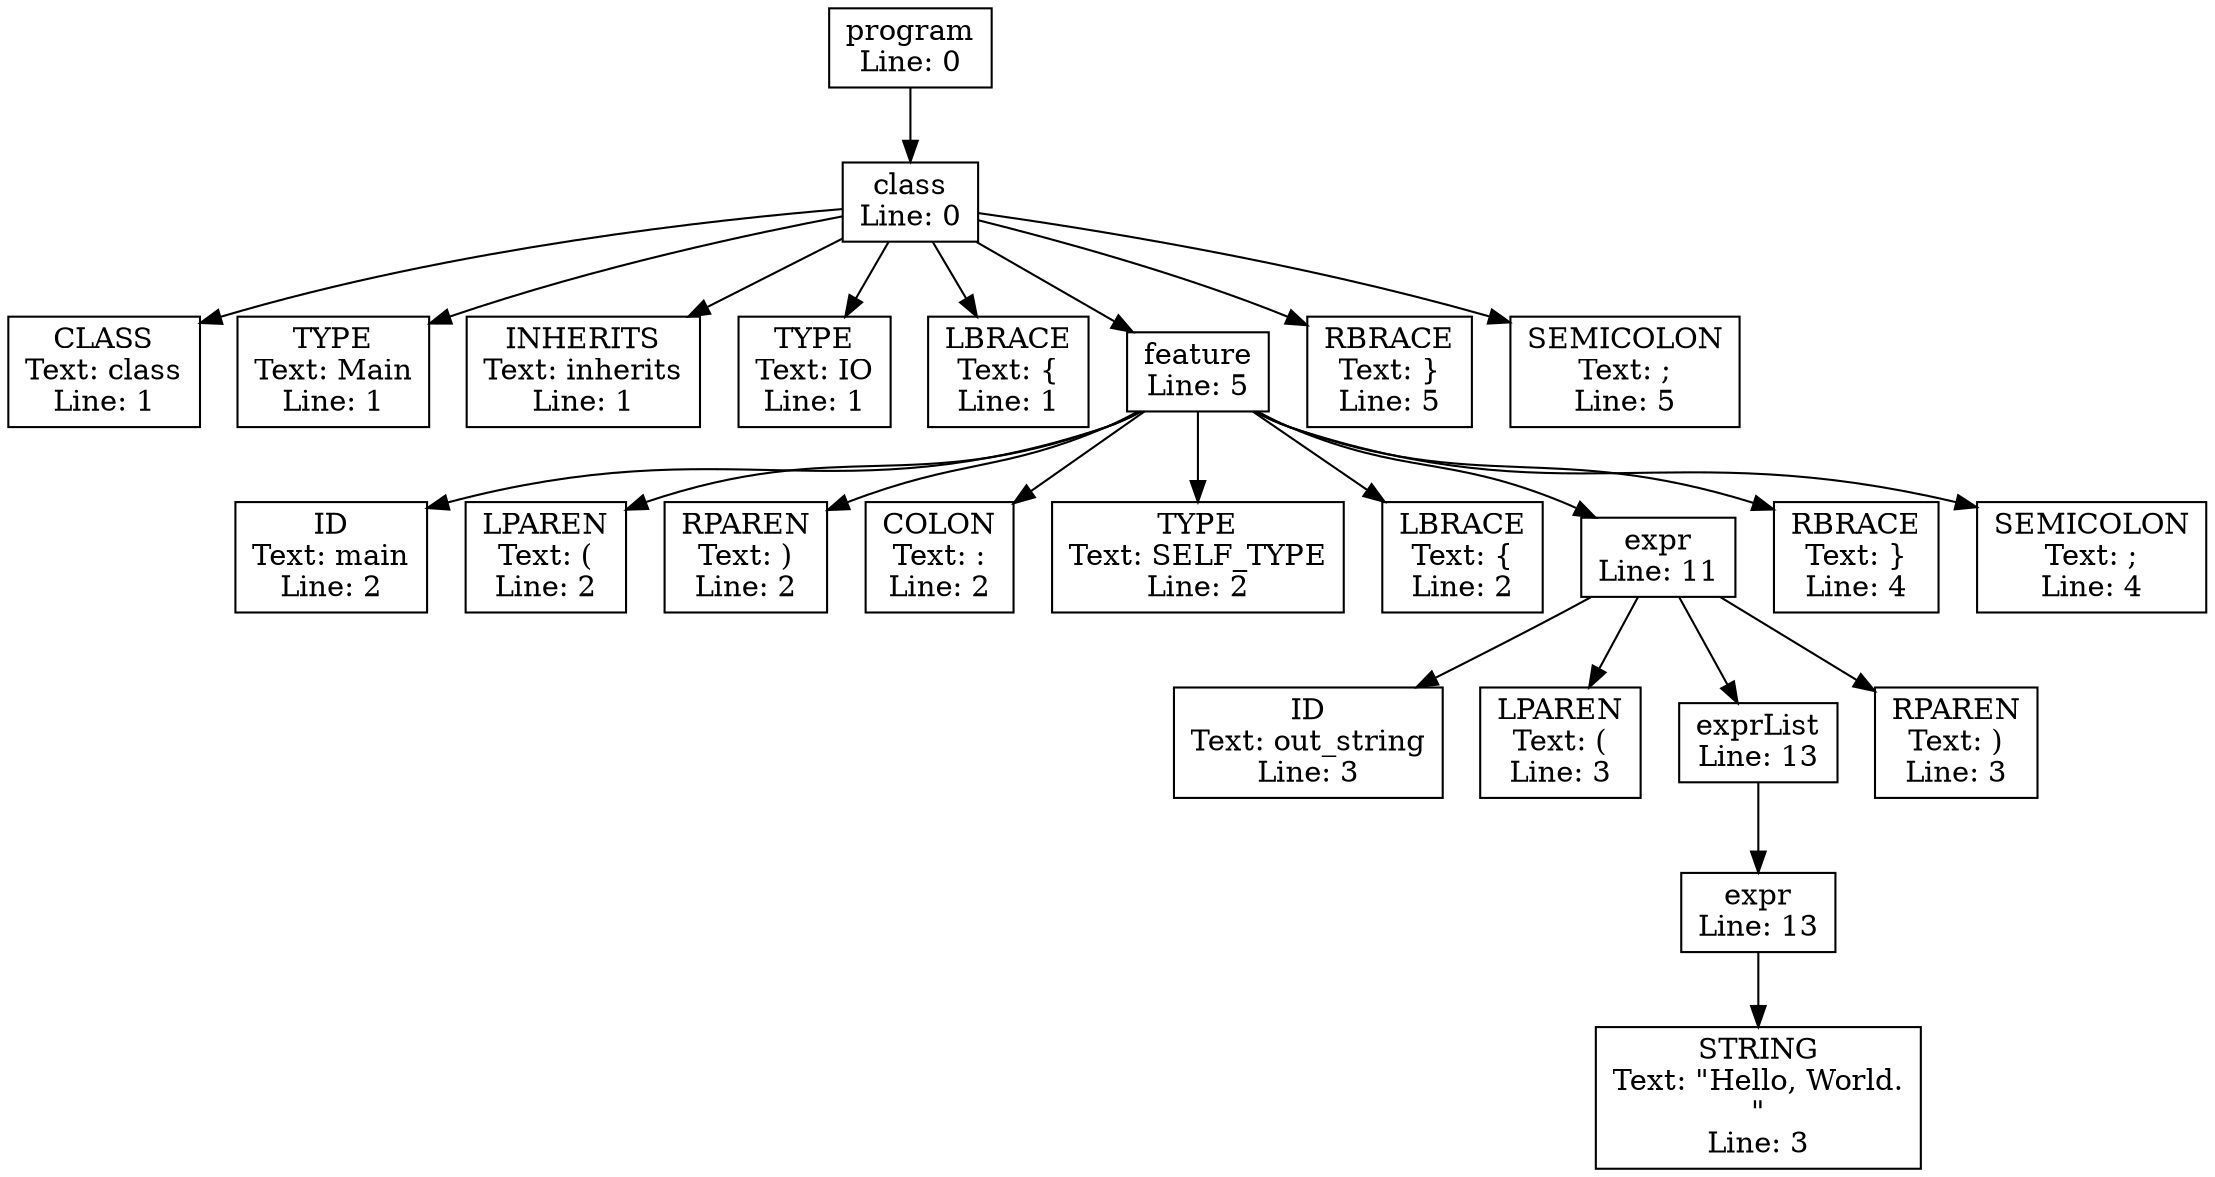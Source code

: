 digraph ParseTree {
    node [shape=box];
    0 [label="program\nLine: 0"];
    1 [label="class\nLine: 0"];
    2 [label="CLASS\nText: class\nLine: 1"];
    1 -> 2;
    3 [label="TYPE\nText: Main\nLine: 1"];
    1 -> 3;
    4 [label="INHERITS\nText: inherits\nLine: 1"];
    1 -> 4;
    5 [label="TYPE\nText: IO\nLine: 1"];
    1 -> 5;
    6 [label="LBRACE\nText: {\nLine: 1"];
    1 -> 6;
    7 [label="feature\nLine: 5"];
    8 [label="ID\nText: main\nLine: 2"];
    7 -> 8;
    9 [label="LPAREN\nText: (\nLine: 2"];
    7 -> 9;
    10 [label="RPAREN\nText: )\nLine: 2"];
    7 -> 10;
    11 [label="COLON\nText: :\nLine: 2"];
    7 -> 11;
    12 [label="TYPE\nText: SELF_TYPE\nLine: 2"];
    7 -> 12;
    13 [label="LBRACE\nText: {\nLine: 2"];
    7 -> 13;
    14 [label="expr\nLine: 11"];
    15 [label="ID\nText: out_string\nLine: 3"];
    14 -> 15;
    16 [label="LPAREN\nText: (\nLine: 3"];
    14 -> 16;
    17 [label="exprList\nLine: 13"];
    18 [label="expr\nLine: 13"];
    19 [label="STRING\nText: \"Hello, World.\n\"\nLine: 3"];
    18 -> 19;
    17 -> 18;
    14 -> 17;
    20 [label="RPAREN\nText: )\nLine: 3"];
    14 -> 20;
    7 -> 14;
    21 [label="RBRACE\nText: }\nLine: 4"];
    7 -> 21;
    22 [label="SEMICOLON\nText: ;\nLine: 4"];
    7 -> 22;
    1 -> 7;
    23 [label="RBRACE\nText: }\nLine: 5"];
    1 -> 23;
    24 [label="SEMICOLON\nText: ;\nLine: 5"];
    1 -> 24;
    0 -> 1;
}

